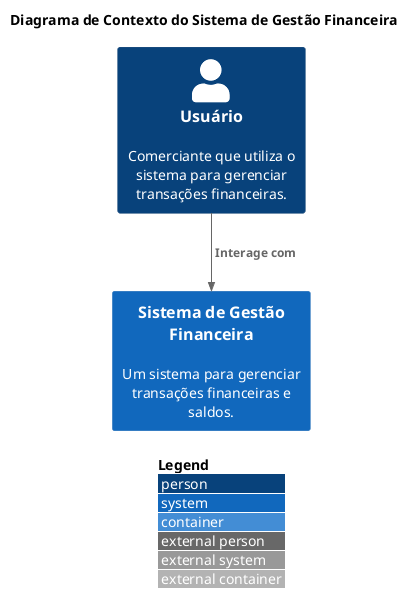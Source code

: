 @startuml 01-ContextDiagram
!include <C4/C4_Container>

/' Nível 1: Diagrama de Contexto do Sistema
   Um diagrama de contexto de sistema é um bom ponto de partida para diagramar e documentar um sistema de software, 
   permitindo visualizar o panorama geral.
'/

title "Diagrama de Contexto do Sistema de Gestão Financeira"

Person(merchant, "Usuário", "Comerciante que utiliza o sistema para gerenciar transações financeiras.")

System(fms, "Sistema de Gestão Financeira", "Um sistema para gerenciar transações financeiras e saldos.")

Rel(merchant, fms, " Interage com")

LAYOUT_WITH_LEGEND()

@enduml
